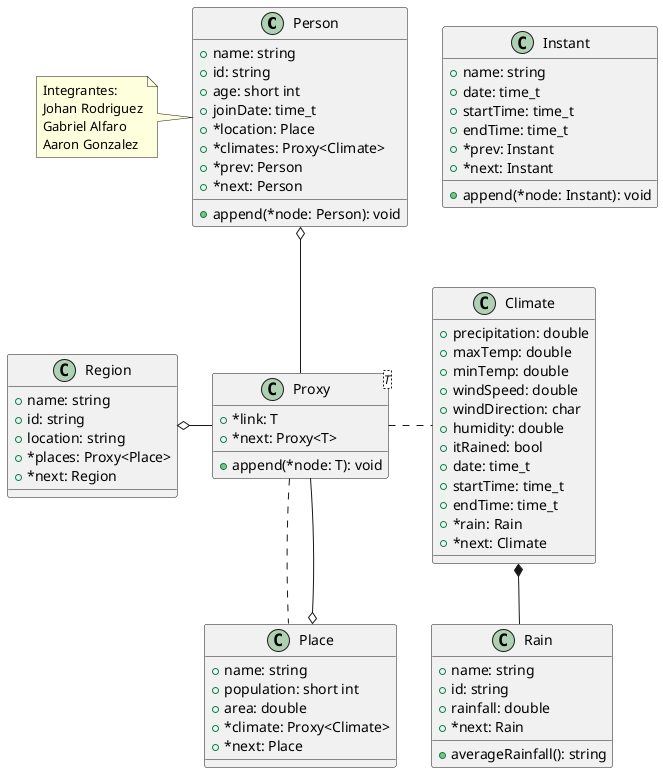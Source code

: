 @startuml Prueba

class Person {
    + name: string
    + id: string
    + age: short int
    + joinDate: time_t
    + *location: Place
    + *climates: Proxy<Climate>
    + *prev: Person
    + *next: Person

    + append(*node: Person): void
}

class Proxy<T> {
    + *link: T
    + *next: Proxy<T>

    + append(*node: T): void
}

class Climate {
    + precipitation: double
    + maxTemp: double
    + minTemp: double
    + windSpeed: double
    + windDirection: char
    + humidity: double
    + itRained: bool
    + date: time_t
    + startTime: time_t
    + endTime: time_t
    + *rain: Rain
    + *next: Climate
}

class Rain {
    + name: string
    + id: string
    + rainfall: double
    + *next: Rain

    + averageRainfall(): string
}

class Region {
    + name: string
    + id: string
    + location: string
    + *places: Proxy<Place>
    + *next: Region
}

class Place {
    + name: string
    + population: short int
    + area: double
    + *climate: Proxy<Climate>
    + *next: Place
}

class Instant {
    + name: string
    + date: time_t
    + startTime: time_t
    + endTime: time_t
    + *prev: Instant
    + *next: Instant

    + append(*node: Instant): void
}

Person o-down- Proxy
Proxy .right. Climate
Climate *-down- Rain
Region o-right- Proxy
Proxy .down. Place
Place o-up- Proxy

note left of Person
    Integrantes:
    Johan Rodriguez
    Gabriel Alfaro
    Aaron Gonzalez
endnote

@enduml
